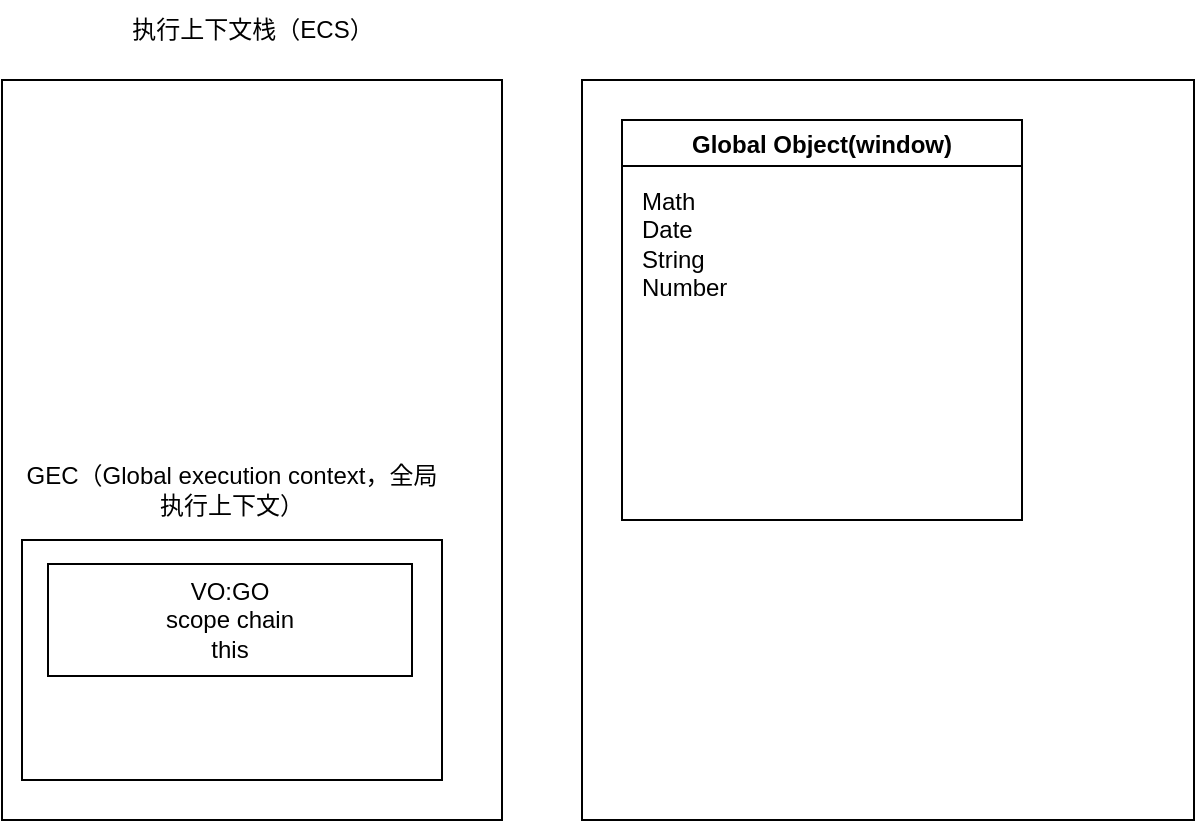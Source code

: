 <mxfile>
    <diagram id="wXy_6ecup9hStS8oZJoM" name="第 1 页">
        <mxGraphModel dx="678" dy="562" grid="0" gridSize="10" guides="1" tooltips="1" connect="1" arrows="1" fold="1" page="1" pageScale="1" pageWidth="1654" pageHeight="2336" background="#ffffff" math="0" shadow="0">
            <root>
                <mxCell id="0"/>
                <mxCell id="1" parent="0"/>
                <mxCell id="2" value="" style="rounded=0;whiteSpace=wrap;html=1;fillColor=none;strokeColor=#000000;" vertex="1" parent="1">
                    <mxGeometry x="90" y="190" width="250" height="370" as="geometry"/>
                </mxCell>
                <mxCell id="3" value="" style="rounded=0;whiteSpace=wrap;html=1;fillColor=none;strokeColor=#000000;fontStyle=1" vertex="1" parent="1">
                    <mxGeometry x="380" y="190" width="306" height="370" as="geometry"/>
                </mxCell>
                <mxCell id="4" value="" style="rounded=0;whiteSpace=wrap;html=1;strokeColor=#000000;fillColor=none;" vertex="1" parent="1">
                    <mxGeometry x="100" y="420" width="210" height="120" as="geometry"/>
                </mxCell>
                <mxCell id="5" value="&lt;font color=&quot;#000000&quot;&gt;执行上下文栈（ECS）&lt;/font&gt;" style="text;html=1;align=center;verticalAlign=middle;resizable=0;points=[];autosize=1;strokeColor=none;fillColor=none;" vertex="1" parent="1">
                    <mxGeometry x="145" y="150" width="140" height="30" as="geometry"/>
                </mxCell>
                <mxCell id="6" value="GEC（Global execution context，全局执行上下文）" style="text;html=1;strokeColor=none;fillColor=none;align=center;verticalAlign=middle;whiteSpace=wrap;rounded=0;fontColor=#000000;" vertex="1" parent="1">
                    <mxGeometry x="100" y="380" width="210" height="30" as="geometry"/>
                </mxCell>
                <mxCell id="7" value="Global Object(window)" style="swimlane;strokeColor=#000000;fontColor=#000000;fillColor=none;" vertex="1" parent="1">
                    <mxGeometry x="400" y="210" width="200" height="200" as="geometry"/>
                </mxCell>
                <mxCell id="9" value="Math&lt;br&gt;Date&lt;br&gt;String&lt;br&gt;Number" style="text;html=1;strokeColor=none;fillColor=none;align=left;verticalAlign=top;whiteSpace=wrap;rounded=0;fontColor=#000000;" vertex="1" parent="1">
                    <mxGeometry x="408" y="237" width="133" height="165" as="geometry"/>
                </mxCell>
                <mxCell id="10" value="VO:GO&lt;br&gt;scope chain&lt;br&gt;this" style="rounded=0;whiteSpace=wrap;html=1;strokeColor=#000000;fontColor=#000000;fillColor=none;" vertex="1" parent="1">
                    <mxGeometry x="113" y="432" width="182" height="56" as="geometry"/>
                </mxCell>
            </root>
        </mxGraphModel>
    </diagram>
</mxfile>